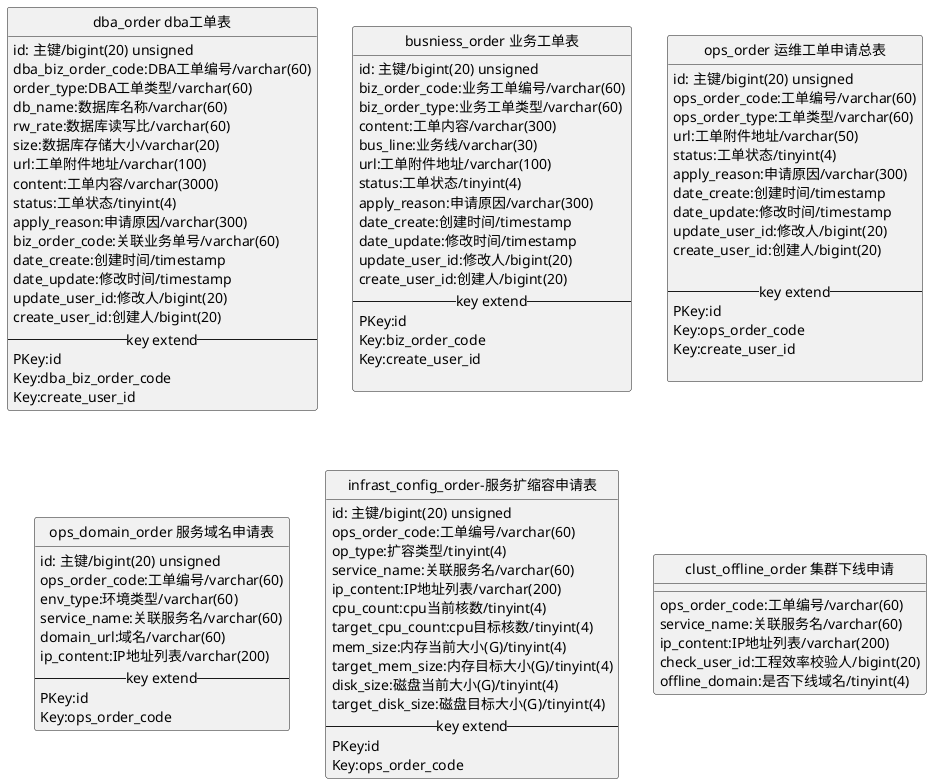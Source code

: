 @startuml
' hide the spot
hide circle

' avoid problems with angled crows feet
skinparam linetype ortho


entity "dba_order dba工单表" as dba_order{
    id: 主键/bigint(20) unsigned
    dba_biz_order_code:DBA工单编号/varchar(60)
    order_type:DBA工单类型/varchar(60)
    db_name:数据库名称/varchar(60)
    rw_rate:数据库读写比/varchar(60)
    size:数据库存储大小/varchar(20)
    url:工单附件地址/varchar(100)
    content:工单内容/varchar(3000)
    status:工单状态/tinyint(4)
    apply_reason:申请原因/varchar(300)
    biz_order_code:关联业务单号/varchar(60)
    date_create:创建时间/timestamp
    date_update:修改时间/timestamp
    update_user_id:修改人/bigint(20)
    create_user_id:创建人/bigint(20)
    --key extend --
    PKey:id
    Key:dba_biz_order_code
    Key:create_user_id
}


entity "busniess_order 业务工单表" as staff_education{
    id: 主键/bigint(20) unsigned
    biz_order_code:业务工单编号/varchar(60)
    biz_order_type:业务工单类型/varchar(60)
	content:工单内容/varchar(300)
	bus_line:业务线/varchar(30)
	url:工单附件地址/varchar(100)
    status:工单状态/tinyint(4)
    apply_reason:申请原因/varchar(300)
    date_create:创建时间/timestamp
    date_update:修改时间/timestamp
    update_user_id:修改人/bigint(20)
    create_user_id:创建人/bigint(20)
    --key extend --
    PKey:id
    Key:biz_order_code
    Key:create_user_id

}

entity "ops_order 运维工单申请总表" as ops_order{
    id: 主键/bigint(20) unsigned
    ops_order_code:工单编号/varchar(60)
    ops_order_type:工单类型/varchar(60)
    url:工单附件地址/varchar(50)
    status:工单状态/tinyint(4)
    apply_reason:申请原因/varchar(300)
    date_create:创建时间/timestamp
    date_update:修改时间/timestamp
    update_user_id:修改人/bigint(20)
    create_user_id:创建人/bigint(20)

    --key extend --
    PKey:id
    Key:ops_order_code
    Key:create_user_id

}

entity "ops_domain_order 服务域名申请表" as ops_domain_order{
    id: 主键/bigint(20) unsigned
    ops_order_code:工单编号/varchar(60)
    env_type:环境类型/varchar(60)
    service_name:关联服务名/varchar(60)
    domain_url:域名/varchar(60)
    ip_content:IP地址列表/varchar(200)
    --key extend --
    PKey:id
    Key:ops_order_code
}

entity "infrast_config_order-服务扩缩容申请表" as infrast_config_order{
    id: 主键/bigint(20) unsigned
    ops_order_code:工单编号/varchar(60)
    op_type:扩容类型/tinyint(4)
    service_name:关联服务名/varchar(60)
    ip_content:IP地址列表/varchar(200)
    cpu_count:cpu当前核数/tinyint(4)
    target_cpu_count:cpu目标核数/tinyint(4)
    mem_size:内存当前大小(G)/tinyint(4)
    target_mem_size:内存目标大小(G)/tinyint(4)
    disk_size:磁盘当前大小(G)/tinyint(4)
    target_disk_size:磁盘目标大小(G)/tinyint(4)
    --key extend --
    PKey:id
    Key:ops_order_code
}

entity "clust_offline_order 集群下线申请" as service_offline_order{
    ops_order_code:工单编号/varchar(60)
    service_name:关联服务名/varchar(60)
    ip_content:IP地址列表/varchar(200)
    check_user_id:工程效率校验人/bigint(20)
    offline_domain:是否下线域名/tinyint(4)
}


@enduml